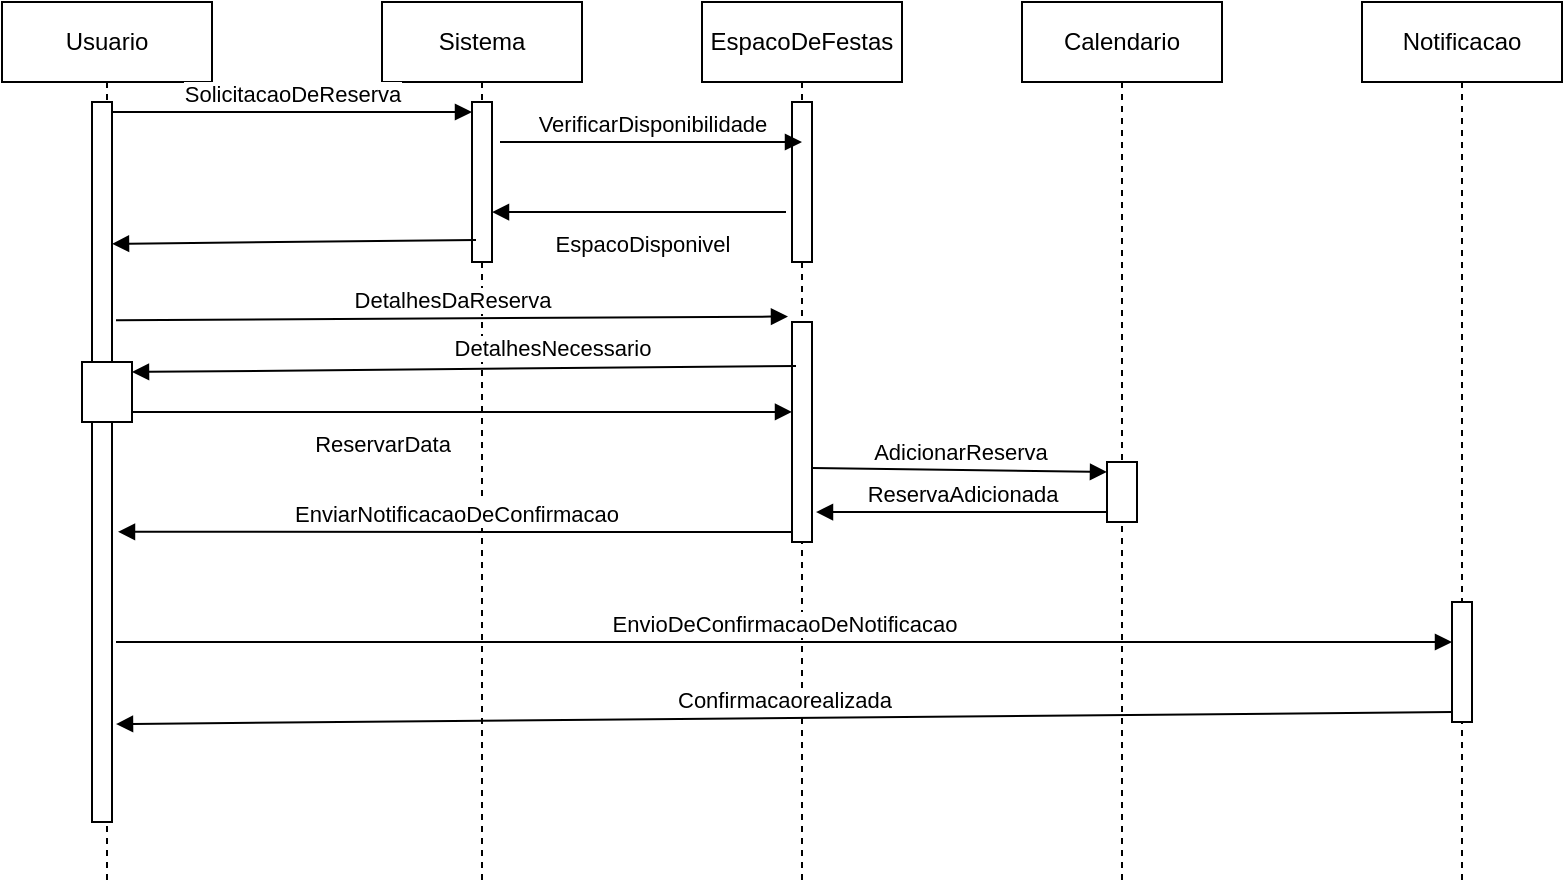<mxfile version="22.0.4" type="github">
  <diagram name="Página-1" id="v-V9oNwEjG7eebgQW-Xe">
    <mxGraphModel dx="880" dy="470" grid="1" gridSize="10" guides="1" tooltips="1" connect="1" arrows="1" fold="1" page="1" pageScale="1" pageWidth="827" pageHeight="1169" math="0" shadow="0">
      <root>
        <mxCell id="0" />
        <mxCell id="1" parent="0" />
        <mxCell id="W5QlOuMWTS-Rrt4L4QIO-1" value="Usuario" style="shape=umlLifeline;perimeter=lifelinePerimeter;whiteSpace=wrap;html=1;container=1;dropTarget=0;collapsible=0;recursiveResize=0;outlineConnect=0;portConstraint=eastwest;newEdgeStyle={&quot;curved&quot;:0,&quot;rounded&quot;:0};" vertex="1" parent="1">
          <mxGeometry x="20" y="40" width="105" height="440" as="geometry" />
        </mxCell>
        <mxCell id="W5QlOuMWTS-Rrt4L4QIO-7" value="" style="html=1;points=[[0,0,0,0,5],[0,1,0,0,-5],[1,0,0,0,5],[1,1,0,0,-5]];perimeter=orthogonalPerimeter;outlineConnect=0;targetShapes=umlLifeline;portConstraint=eastwest;newEdgeStyle={&quot;curved&quot;:0,&quot;rounded&quot;:0};" vertex="1" parent="W5QlOuMWTS-Rrt4L4QIO-1">
          <mxGeometry x="45" y="50" width="10" height="360" as="geometry" />
        </mxCell>
        <mxCell id="W5QlOuMWTS-Rrt4L4QIO-19" value="" style="html=1;points=[[0,0,0,0,5],[0,1,0,0,-5],[1,0,0,0,5],[1,1,0,0,-5]];perimeter=orthogonalPerimeter;outlineConnect=0;targetShapes=umlLifeline;portConstraint=eastwest;newEdgeStyle={&quot;curved&quot;:0,&quot;rounded&quot;:0};" vertex="1" parent="W5QlOuMWTS-Rrt4L4QIO-1">
          <mxGeometry x="40" y="180" width="25" height="30" as="geometry" />
        </mxCell>
        <mxCell id="W5QlOuMWTS-Rrt4L4QIO-2" value="Sistema" style="shape=umlLifeline;perimeter=lifelinePerimeter;whiteSpace=wrap;html=1;container=1;dropTarget=0;collapsible=0;recursiveResize=0;outlineConnect=0;portConstraint=eastwest;newEdgeStyle={&quot;curved&quot;:0,&quot;rounded&quot;:0};" vertex="1" parent="1">
          <mxGeometry x="210" y="40" width="100" height="440" as="geometry" />
        </mxCell>
        <mxCell id="W5QlOuMWTS-Rrt4L4QIO-8" value="" style="html=1;points=[[0,0,0,0,5],[0,1,0,0,-5],[1,0,0,0,5],[1,1,0,0,-5]];perimeter=orthogonalPerimeter;outlineConnect=0;targetShapes=umlLifeline;portConstraint=eastwest;newEdgeStyle={&quot;curved&quot;:0,&quot;rounded&quot;:0};" vertex="1" parent="W5QlOuMWTS-Rrt4L4QIO-2">
          <mxGeometry x="45" y="50" width="10" height="80" as="geometry" />
        </mxCell>
        <mxCell id="W5QlOuMWTS-Rrt4L4QIO-3" value="EspacoDeFestas" style="shape=umlLifeline;perimeter=lifelinePerimeter;whiteSpace=wrap;html=1;container=1;dropTarget=0;collapsible=0;recursiveResize=0;outlineConnect=0;portConstraint=eastwest;newEdgeStyle={&quot;curved&quot;:0,&quot;rounded&quot;:0};" vertex="1" parent="1">
          <mxGeometry x="370" y="40" width="100" height="440" as="geometry" />
        </mxCell>
        <mxCell id="W5QlOuMWTS-Rrt4L4QIO-10" value="" style="html=1;points=[[0,0,0,0,5],[0,1,0,0,-5],[1,0,0,0,5],[1,1,0,0,-5]];perimeter=orthogonalPerimeter;outlineConnect=0;targetShapes=umlLifeline;portConstraint=eastwest;newEdgeStyle={&quot;curved&quot;:0,&quot;rounded&quot;:0};" vertex="1" parent="W5QlOuMWTS-Rrt4L4QIO-3">
          <mxGeometry x="45" y="50" width="10" height="80" as="geometry" />
        </mxCell>
        <mxCell id="W5QlOuMWTS-Rrt4L4QIO-14" value="" style="html=1;points=[[0,0,0,0,5],[0,1,0,0,-5],[1,0,0,0,5],[1,1,0,0,-5]];perimeter=orthogonalPerimeter;outlineConnect=0;targetShapes=umlLifeline;portConstraint=eastwest;newEdgeStyle={&quot;curved&quot;:0,&quot;rounded&quot;:0};" vertex="1" parent="W5QlOuMWTS-Rrt4L4QIO-3">
          <mxGeometry x="45" y="160" width="10" height="110" as="geometry" />
        </mxCell>
        <mxCell id="W5QlOuMWTS-Rrt4L4QIO-4" value="Calendario" style="shape=umlLifeline;perimeter=lifelinePerimeter;whiteSpace=wrap;html=1;container=1;dropTarget=0;collapsible=0;recursiveResize=0;outlineConnect=0;portConstraint=eastwest;newEdgeStyle={&quot;curved&quot;:0,&quot;rounded&quot;:0};" vertex="1" parent="1">
          <mxGeometry x="530" y="40" width="100" height="440" as="geometry" />
        </mxCell>
        <mxCell id="W5QlOuMWTS-Rrt4L4QIO-20" value="" style="html=1;points=[[0,0,0,0,5],[0,1,0,0,-5],[1,0,0,0,5],[1,1,0,0,-5]];perimeter=orthogonalPerimeter;outlineConnect=0;targetShapes=umlLifeline;portConstraint=eastwest;newEdgeStyle={&quot;curved&quot;:0,&quot;rounded&quot;:0};" vertex="1" parent="W5QlOuMWTS-Rrt4L4QIO-4">
          <mxGeometry x="42.5" y="230" width="15" height="30" as="geometry" />
        </mxCell>
        <mxCell id="W5QlOuMWTS-Rrt4L4QIO-5" value="Notificacao" style="shape=umlLifeline;perimeter=lifelinePerimeter;whiteSpace=wrap;html=1;container=1;dropTarget=0;collapsible=0;recursiveResize=0;outlineConnect=0;portConstraint=eastwest;newEdgeStyle={&quot;curved&quot;:0,&quot;rounded&quot;:0};" vertex="1" parent="1">
          <mxGeometry x="700" y="40" width="100" height="440" as="geometry" />
        </mxCell>
        <mxCell id="W5QlOuMWTS-Rrt4L4QIO-26" value="" style="html=1;points=[[0,0,0,0,5],[0,1,0,0,-5],[1,0,0,0,5],[1,1,0,0,-5]];perimeter=orthogonalPerimeter;outlineConnect=0;targetShapes=umlLifeline;portConstraint=eastwest;newEdgeStyle={&quot;curved&quot;:0,&quot;rounded&quot;:0};" vertex="1" parent="W5QlOuMWTS-Rrt4L4QIO-5">
          <mxGeometry x="45" y="300" width="10" height="60" as="geometry" />
        </mxCell>
        <mxCell id="W5QlOuMWTS-Rrt4L4QIO-6" value="SolicitacaoDeReserva" style="html=1;verticalAlign=bottom;endArrow=block;curved=0;rounded=0;exitX=1;exitY=0;exitDx=0;exitDy=5;exitPerimeter=0;entryX=0;entryY=0;entryDx=0;entryDy=5;entryPerimeter=0;" edge="1" parent="1" source="W5QlOuMWTS-Rrt4L4QIO-7" target="W5QlOuMWTS-Rrt4L4QIO-8">
          <mxGeometry width="80" relative="1" as="geometry">
            <mxPoint x="370" y="280" as="sourcePoint" />
            <mxPoint x="450" y="280" as="targetPoint" />
          </mxGeometry>
        </mxCell>
        <mxCell id="W5QlOuMWTS-Rrt4L4QIO-9" value="VerificarDisponibilidade" style="html=1;verticalAlign=bottom;endArrow=block;curved=0;rounded=0;exitX=1.4;exitY=0.25;exitDx=0;exitDy=0;exitPerimeter=0;entryX=0.5;entryY=0.25;entryDx=0;entryDy=0;entryPerimeter=0;" edge="1" parent="1" source="W5QlOuMWTS-Rrt4L4QIO-8" target="W5QlOuMWTS-Rrt4L4QIO-10">
          <mxGeometry width="80" relative="1" as="geometry">
            <mxPoint x="370" y="270" as="sourcePoint" />
            <mxPoint x="450" y="270" as="targetPoint" />
          </mxGeometry>
        </mxCell>
        <mxCell id="W5QlOuMWTS-Rrt4L4QIO-12" value="EspacoDisponivel" style="html=1;verticalAlign=bottom;endArrow=block;curved=0;rounded=0;exitX=-0.3;exitY=0.688;exitDx=0;exitDy=0;exitPerimeter=0;entryX=1;entryY=0.688;entryDx=0;entryDy=0;entryPerimeter=0;" edge="1" parent="1" source="W5QlOuMWTS-Rrt4L4QIO-10" target="W5QlOuMWTS-Rrt4L4QIO-8">
          <mxGeometry x="-0.02" y="25" width="80" relative="1" as="geometry">
            <mxPoint x="370" y="270" as="sourcePoint" />
            <mxPoint x="290" y="145" as="targetPoint" />
            <mxPoint as="offset" />
          </mxGeometry>
        </mxCell>
        <mxCell id="W5QlOuMWTS-Rrt4L4QIO-13" value="" style="html=1;verticalAlign=bottom;endArrow=block;curved=0;rounded=0;entryX=1;entryY=0.197;entryDx=0;entryDy=0;entryPerimeter=0;exitX=0.2;exitY=0.863;exitDx=0;exitDy=0;exitPerimeter=0;" edge="1" parent="1" source="W5QlOuMWTS-Rrt4L4QIO-8" target="W5QlOuMWTS-Rrt4L4QIO-7">
          <mxGeometry width="80" relative="1" as="geometry">
            <mxPoint x="370" y="270" as="sourcePoint" />
            <mxPoint x="450" y="270" as="targetPoint" />
          </mxGeometry>
        </mxCell>
        <mxCell id="W5QlOuMWTS-Rrt4L4QIO-15" value="DetalhesDaReserva" style="html=1;verticalAlign=bottom;endArrow=block;curved=0;rounded=0;exitX=1.2;exitY=0.303;exitDx=0;exitDy=0;exitPerimeter=0;entryX=-0.2;entryY=-0.025;entryDx=0;entryDy=0;entryPerimeter=0;" edge="1" parent="1" source="W5QlOuMWTS-Rrt4L4QIO-7" target="W5QlOuMWTS-Rrt4L4QIO-14">
          <mxGeometry width="80" relative="1" as="geometry">
            <mxPoint x="370" y="270" as="sourcePoint" />
            <mxPoint x="410" y="200" as="targetPoint" />
          </mxGeometry>
        </mxCell>
        <mxCell id="W5QlOuMWTS-Rrt4L4QIO-16" value="DetalhesNecessario" style="html=1;verticalAlign=bottom;endArrow=block;curved=0;rounded=0;exitX=0.2;exitY=0.2;exitDx=0;exitDy=0;exitPerimeter=0;entryX=1;entryY=0;entryDx=0;entryDy=5;entryPerimeter=0;" edge="1" parent="1" source="W5QlOuMWTS-Rrt4L4QIO-14" target="W5QlOuMWTS-Rrt4L4QIO-19">
          <mxGeometry x="-0.266" y="-1" width="80" relative="1" as="geometry">
            <mxPoint x="370" y="270" as="sourcePoint" />
            <mxPoint x="150" y="228" as="targetPoint" />
            <mxPoint as="offset" />
          </mxGeometry>
        </mxCell>
        <mxCell id="W5QlOuMWTS-Rrt4L4QIO-17" value="ReservarData" style="html=1;verticalAlign=bottom;endArrow=block;curved=0;rounded=0;exitX=1;exitY=1;exitDx=0;exitDy=-5;exitPerimeter=0;entryX=0;entryY=0.409;entryDx=0;entryDy=0;entryPerimeter=0;" edge="1" parent="1" source="W5QlOuMWTS-Rrt4L4QIO-19" target="W5QlOuMWTS-Rrt4L4QIO-14">
          <mxGeometry x="-0.242" y="-25" width="80" relative="1" as="geometry">
            <mxPoint x="130" y="250" as="sourcePoint" />
            <mxPoint x="350" y="250" as="targetPoint" />
            <mxPoint as="offset" />
          </mxGeometry>
        </mxCell>
        <mxCell id="W5QlOuMWTS-Rrt4L4QIO-18" value="AdicionarReserva" style="html=1;verticalAlign=bottom;endArrow=block;curved=0;rounded=0;exitX=1;exitY=0.664;exitDx=0;exitDy=0;exitPerimeter=0;entryX=0;entryY=0;entryDx=0;entryDy=5;entryPerimeter=0;" edge="1" parent="1" source="W5QlOuMWTS-Rrt4L4QIO-14" target="W5QlOuMWTS-Rrt4L4QIO-20">
          <mxGeometry width="80" relative="1" as="geometry">
            <mxPoint x="427" y="270.0" as="sourcePoint" />
            <mxPoint x="572.5" y="270.0" as="targetPoint" />
          </mxGeometry>
        </mxCell>
        <mxCell id="W5QlOuMWTS-Rrt4L4QIO-21" value="ReservaAdicionada" style="html=1;verticalAlign=bottom;endArrow=block;curved=0;rounded=0;exitX=0;exitY=1;exitDx=0;exitDy=-5;exitPerimeter=0;entryX=1.2;entryY=0.864;entryDx=0;entryDy=0;entryPerimeter=0;" edge="1" parent="1" source="W5QlOuMWTS-Rrt4L4QIO-20" target="W5QlOuMWTS-Rrt4L4QIO-14">
          <mxGeometry width="80" relative="1" as="geometry">
            <mxPoint x="370" y="270" as="sourcePoint" />
            <mxPoint x="450" y="295" as="targetPoint" />
          </mxGeometry>
        </mxCell>
        <mxCell id="W5QlOuMWTS-Rrt4L4QIO-24" value="EnviarNotificacaoDeConfirmacao" style="html=1;verticalAlign=bottom;endArrow=block;curved=0;rounded=0;entryX=1.3;entryY=0.597;entryDx=0;entryDy=0;entryPerimeter=0;exitX=0;exitY=1;exitDx=0;exitDy=-5;exitPerimeter=0;" edge="1" parent="1" source="W5QlOuMWTS-Rrt4L4QIO-14" target="W5QlOuMWTS-Rrt4L4QIO-7">
          <mxGeometry width="80" relative="1" as="geometry">
            <mxPoint x="360" y="340" as="sourcePoint" />
            <mxPoint x="450" y="280" as="targetPoint" />
          </mxGeometry>
        </mxCell>
        <mxCell id="W5QlOuMWTS-Rrt4L4QIO-25" value="EnvioDeConfirmacaoDeNotificacao" style="html=1;verticalAlign=bottom;endArrow=block;curved=0;rounded=0;exitX=1.2;exitY=0.75;exitDx=0;exitDy=0;exitPerimeter=0;" edge="1" parent="1" source="W5QlOuMWTS-Rrt4L4QIO-7" target="W5QlOuMWTS-Rrt4L4QIO-26">
          <mxGeometry width="80" relative="1" as="geometry">
            <mxPoint x="370" y="280" as="sourcePoint" />
            <mxPoint x="690" y="370" as="targetPoint" />
          </mxGeometry>
        </mxCell>
        <mxCell id="W5QlOuMWTS-Rrt4L4QIO-27" value="Confirmacaorealizada" style="html=1;verticalAlign=bottom;endArrow=block;curved=0;rounded=0;entryX=1.2;entryY=0.864;entryDx=0;entryDy=0;entryPerimeter=0;exitX=0;exitY=1;exitDx=0;exitDy=-5;exitPerimeter=0;" edge="1" parent="1" source="W5QlOuMWTS-Rrt4L4QIO-26" target="W5QlOuMWTS-Rrt4L4QIO-7">
          <mxGeometry width="80" relative="1" as="geometry">
            <mxPoint x="370" y="280" as="sourcePoint" />
            <mxPoint x="450" y="280" as="targetPoint" />
          </mxGeometry>
        </mxCell>
      </root>
    </mxGraphModel>
  </diagram>
</mxfile>
